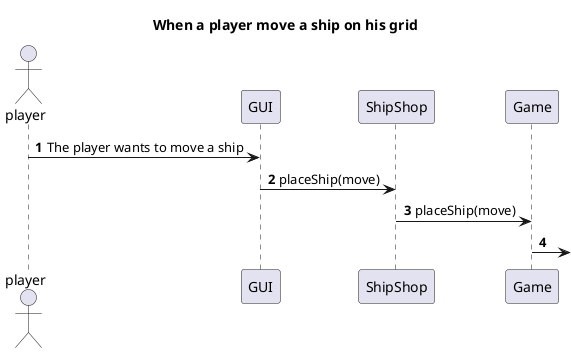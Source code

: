 @startuml

title When a player move a ship on his grid

autonumber
actor player

player -> GUI: The player wants to move a ship

GUI -> ShipShop: placeShip(move)

ShipShop -> Game: placeShip(move)

Game ->

@enduml